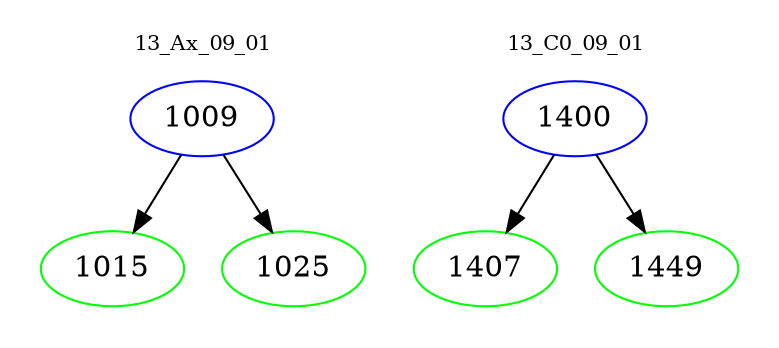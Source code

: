 digraph{
subgraph cluster_0 {
color = white
label = "13_Ax_09_01";
fontsize=10;
T0_1009 [label="1009", color="blue"]
T0_1009 -> T0_1015 [color="black"]
T0_1015 [label="1015", color="green"]
T0_1009 -> T0_1025 [color="black"]
T0_1025 [label="1025", color="green"]
}
subgraph cluster_1 {
color = white
label = "13_C0_09_01";
fontsize=10;
T1_1400 [label="1400", color="blue"]
T1_1400 -> T1_1407 [color="black"]
T1_1407 [label="1407", color="green"]
T1_1400 -> T1_1449 [color="black"]
T1_1449 [label="1449", color="green"]
}
}
